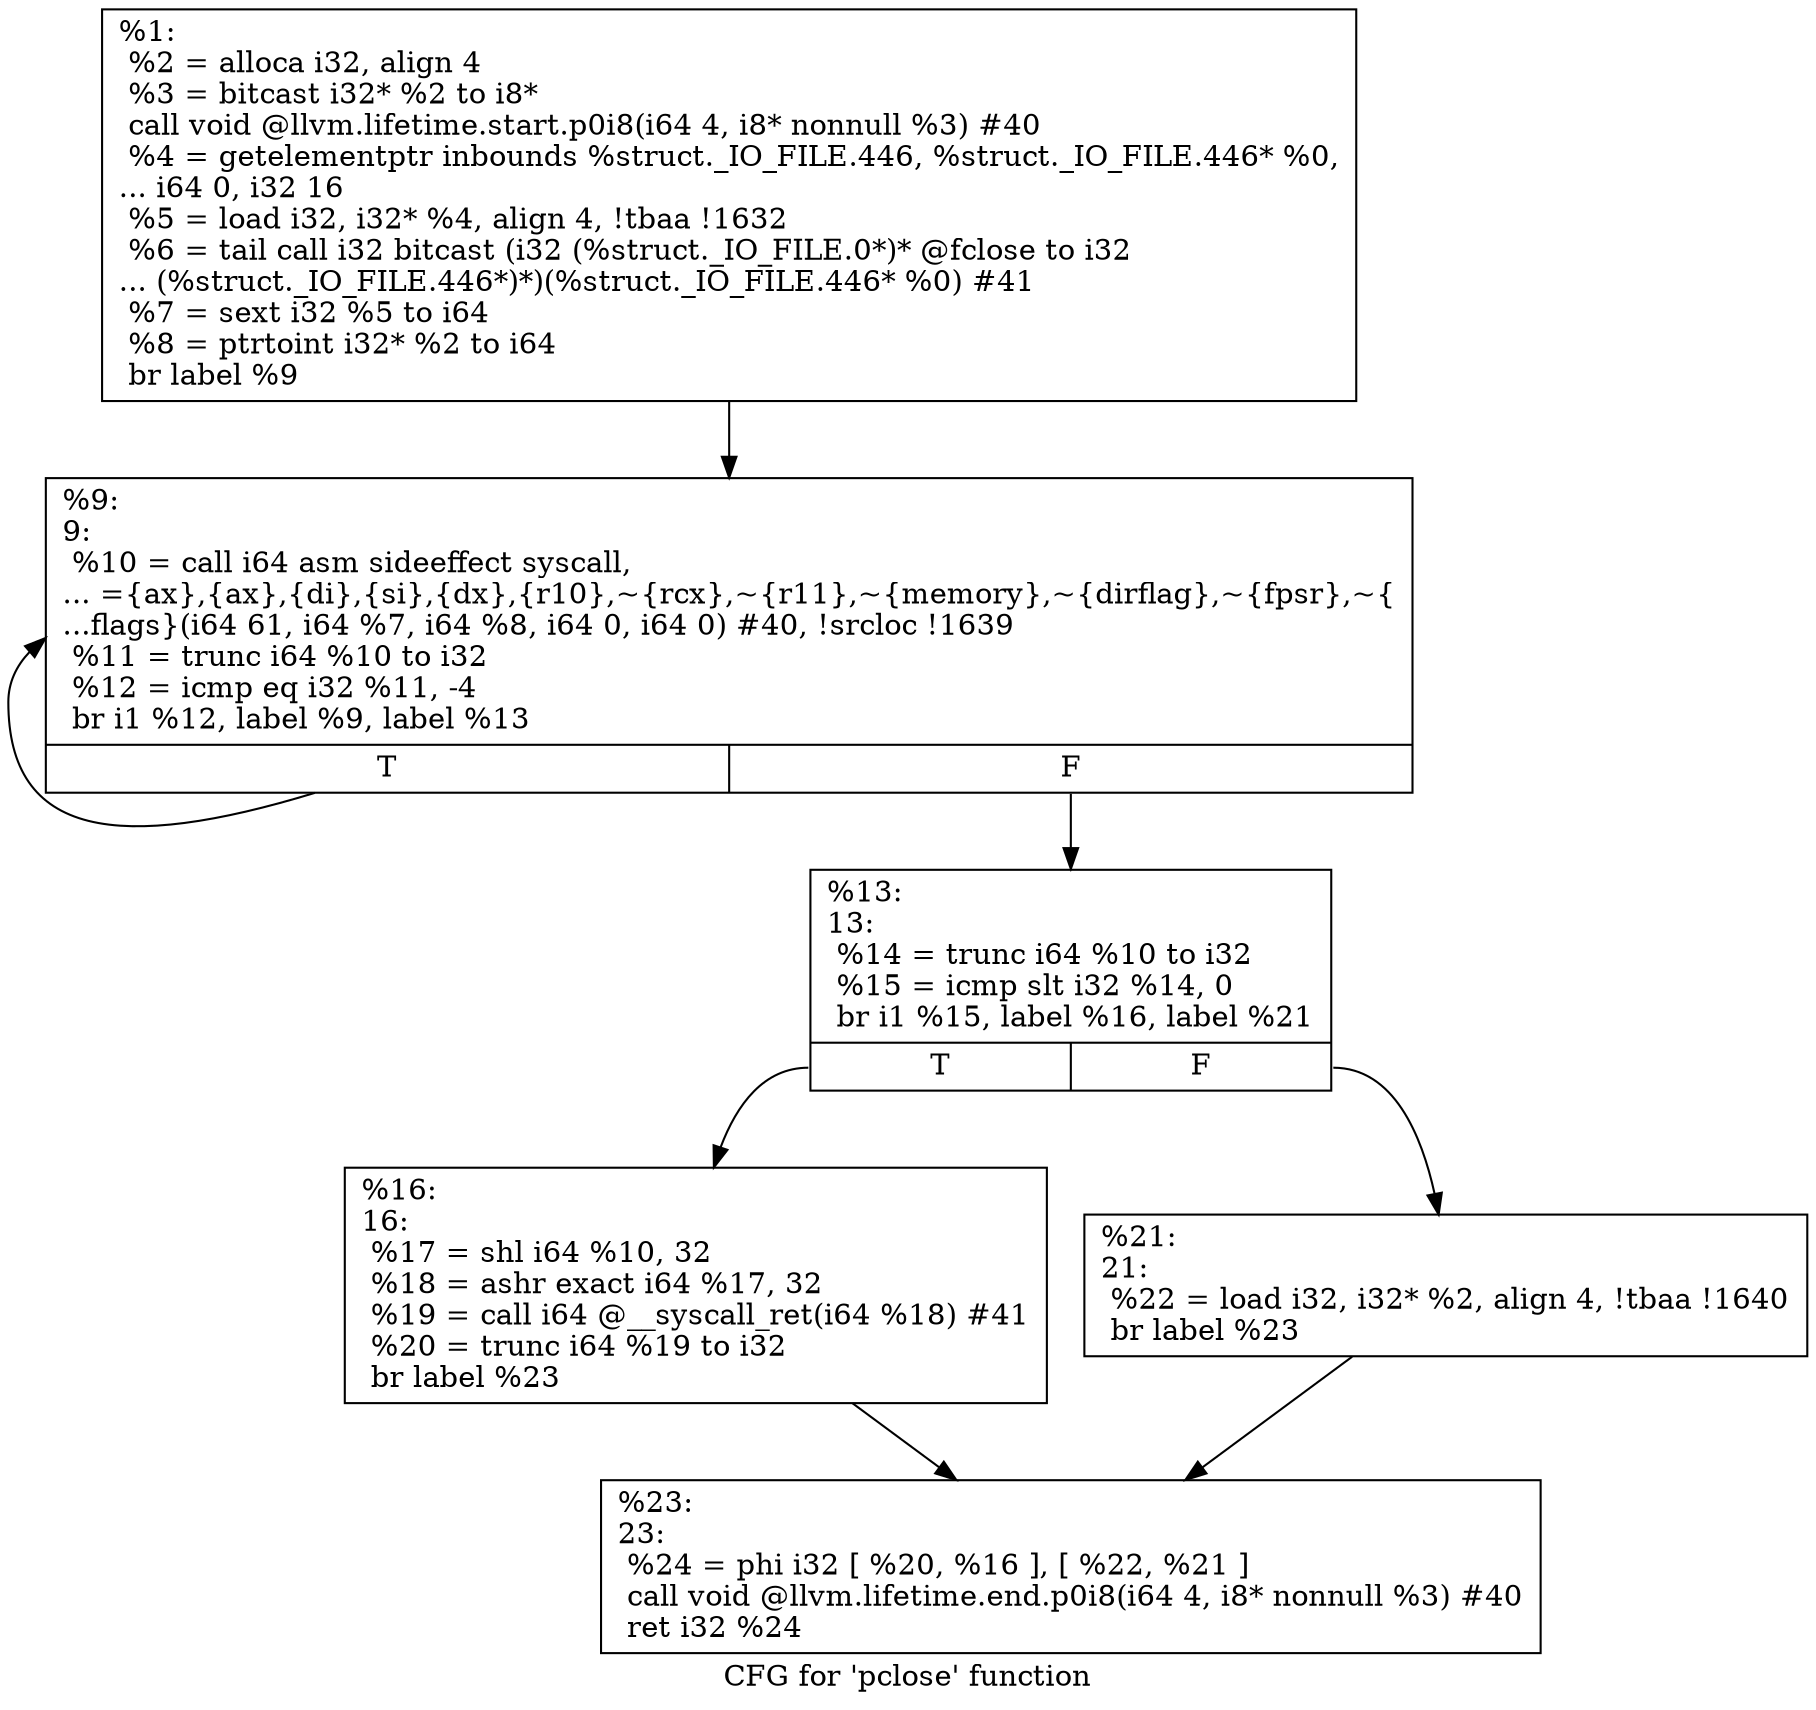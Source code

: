 digraph "CFG for 'pclose' function" {
	label="CFG for 'pclose' function";

	Node0x1934490 [shape=record,label="{%1:\l  %2 = alloca i32, align 4\l  %3 = bitcast i32* %2 to i8*\l  call void @llvm.lifetime.start.p0i8(i64 4, i8* nonnull %3) #40\l  %4 = getelementptr inbounds %struct._IO_FILE.446, %struct._IO_FILE.446* %0,\l... i64 0, i32 16\l  %5 = load i32, i32* %4, align 4, !tbaa !1632\l  %6 = tail call i32 bitcast (i32 (%struct._IO_FILE.0*)* @fclose to i32\l... (%struct._IO_FILE.446*)*)(%struct._IO_FILE.446* %0) #41\l  %7 = sext i32 %5 to i64\l  %8 = ptrtoint i32* %2 to i64\l  br label %9\l}"];
	Node0x1934490 -> Node0x1934780;
	Node0x1934780 [shape=record,label="{%9:\l9:                                                \l  %10 = call i64 asm sideeffect syscall,\l... =\{ax\},\{ax\},\{di\},\{si\},\{dx\},\{r10\},~\{rcx\},~\{r11\},~\{memory\},~\{dirflag\},~\{fpsr\},~\{\l...flags\}(i64 61, i64 %7, i64 %8, i64 0, i64 0) #40, !srcloc !1639\l  %11 = trunc i64 %10 to i32\l  %12 = icmp eq i32 %11, -4\l  br i1 %12, label %9, label %13\l|{<s0>T|<s1>F}}"];
	Node0x1934780:s0 -> Node0x1934780;
	Node0x1934780:s1 -> Node0x19347d0;
	Node0x19347d0 [shape=record,label="{%13:\l13:                                               \l  %14 = trunc i64 %10 to i32\l  %15 = icmp slt i32 %14, 0\l  br i1 %15, label %16, label %21\l|{<s0>T|<s1>F}}"];
	Node0x19347d0:s0 -> Node0x1934820;
	Node0x19347d0:s1 -> Node0x1934870;
	Node0x1934820 [shape=record,label="{%16:\l16:                                               \l  %17 = shl i64 %10, 32\l  %18 = ashr exact i64 %17, 32\l  %19 = call i64 @__syscall_ret(i64 %18) #41\l  %20 = trunc i64 %19 to i32\l  br label %23\l}"];
	Node0x1934820 -> Node0x19348c0;
	Node0x1934870 [shape=record,label="{%21:\l21:                                               \l  %22 = load i32, i32* %2, align 4, !tbaa !1640\l  br label %23\l}"];
	Node0x1934870 -> Node0x19348c0;
	Node0x19348c0 [shape=record,label="{%23:\l23:                                               \l  %24 = phi i32 [ %20, %16 ], [ %22, %21 ]\l  call void @llvm.lifetime.end.p0i8(i64 4, i8* nonnull %3) #40\l  ret i32 %24\l}"];
}

